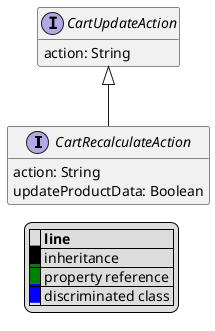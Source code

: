 @startuml

hide empty fields
hide empty methods
legend
|= |= line |
|<back:black>   </back>| inheritance |
|<back:green>   </back>| property reference |
|<back:blue>   </back>| discriminated class |
endlegend
interface CartRecalculateAction [[CartRecalculateAction.svg]] extends CartUpdateAction {
    action: String
    updateProductData: Boolean
}
interface CartUpdateAction [[CartUpdateAction.svg]]  {
    action: String
}





@enduml
